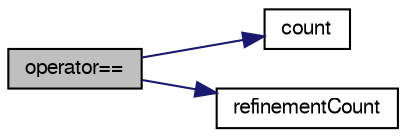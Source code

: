 digraph "operator=="
{
  bgcolor="transparent";
  edge [fontname="FreeSans",fontsize="10",labelfontname="FreeSans",labelfontsize="10"];
  node [fontname="FreeSans",fontsize="10",shape=record];
  rankdir="LR";
  Node682 [label="operator==",height=0.2,width=0.4,color="black", fillcolor="grey75", style="filled", fontcolor="black"];
  Node682 -> Node683 [color="midnightblue",fontsize="10",style="solid",fontname="FreeSans"];
  Node683 [label="count",height=0.2,width=0.4,color="black",URL="$a21682.html#a4a16b1dc7b90b6c93b996d7a6be2120d"];
  Node682 -> Node684 [color="midnightblue",fontsize="10",style="solid",fontname="FreeSans"];
  Node684 [label="refinementCount",height=0.2,width=0.4,color="black",URL="$a21682.html#a8f2e46be91b3ad951ef86c6bd61c0ee5"];
}
